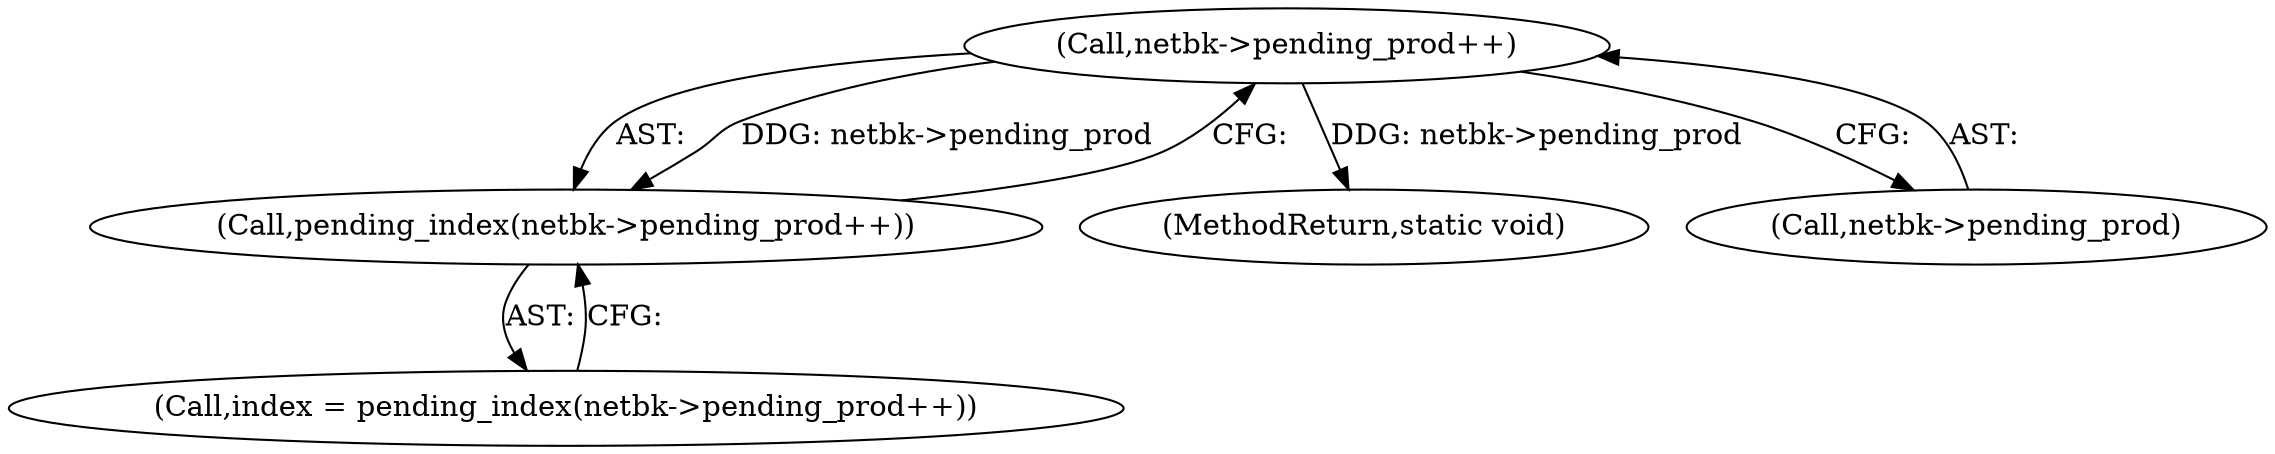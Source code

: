 digraph "0_linux_7d5145d8eb2b9791533ffe4dc003b129b9696c48_0@pointer" {
"1000140" [label="(Call,netbk->pending_prod++)"];
"1000139" [label="(Call,pending_index(netbk->pending_prod++))"];
"1000140" [label="(Call,netbk->pending_prod++)"];
"1000139" [label="(Call,pending_index(netbk->pending_prod++))"];
"1000175" [label="(MethodReturn,static void)"];
"1000141" [label="(Call,netbk->pending_prod)"];
"1000137" [label="(Call,index = pending_index(netbk->pending_prod++))"];
"1000140" -> "1000139"  [label="AST: "];
"1000140" -> "1000141"  [label="CFG: "];
"1000141" -> "1000140"  [label="AST: "];
"1000139" -> "1000140"  [label="CFG: "];
"1000140" -> "1000175"  [label="DDG: netbk->pending_prod"];
"1000140" -> "1000139"  [label="DDG: netbk->pending_prod"];
"1000139" -> "1000137"  [label="AST: "];
"1000137" -> "1000139"  [label="CFG: "];
}

